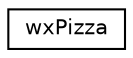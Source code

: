 digraph "Graphical Class Hierarchy"
{
  edge [fontname="Helvetica",fontsize="10",labelfontname="Helvetica",labelfontsize="10"];
  node [fontname="Helvetica",fontsize="10",shape=record];
  rankdir="LR";
  Node1 [label="wxPizza",height=0.2,width=0.4,color="black", fillcolor="white", style="filled",URL="$structwx_pizza.html"];
}
